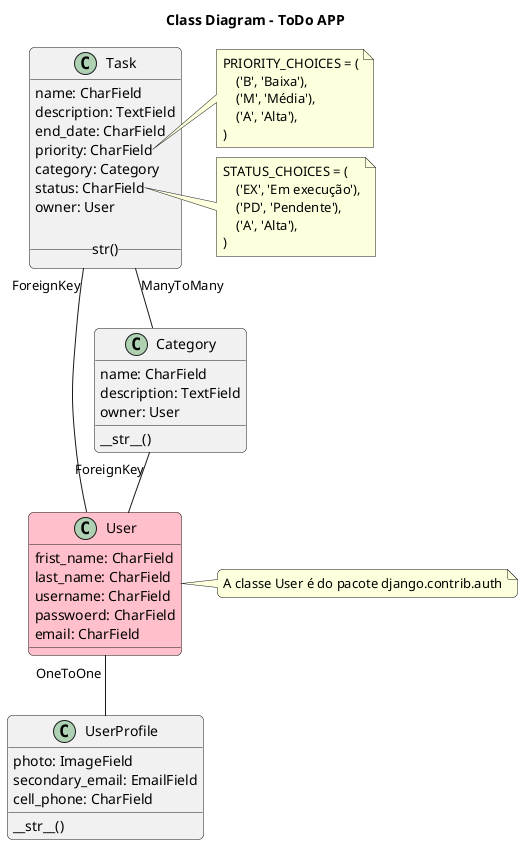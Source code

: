 @startuml

skinparam RoundCorner 10

title Class Diagram - ToDo APP

class User #Pink {
    frist_name: CharField
    last_name: CharField
    username: CharField
    passwoerd: CharField
    email: CharField
}

note right of User
    A classe User é do pacote django.contrib.auth
end note

class UserProfile {
    photo: ImageField
    secondary_email: EmailField
    cell_phone: CharField

    __str__()

}

class Category {
    name: CharField
    description: TextField
    owner: User

    __str__()
}

class Task {
    name: CharField
    description: TextField
    end_date: CharField
    priority: CharField
    category: Category
    status: CharField
    owner: User

    __str()__
}

note right of Task::priority
    PRIORITY_CHOICES = (
        ('B', 'Baixa'),
        ('M', 'Média'),
        ('A', 'Alta'),
    )
end note
note right of Task::status
    STATUS_CHOICES = (
        ('EX', 'Em execução'),
        ('PD', 'Pendente'),
        ('A', 'Alta'),
    )
end note

Task "ManyToMany" -- Category
Task "ForeignKey" -- User
Category "ForeignKey" -- User
User "OneToOne" -- UserProfile

@enduml